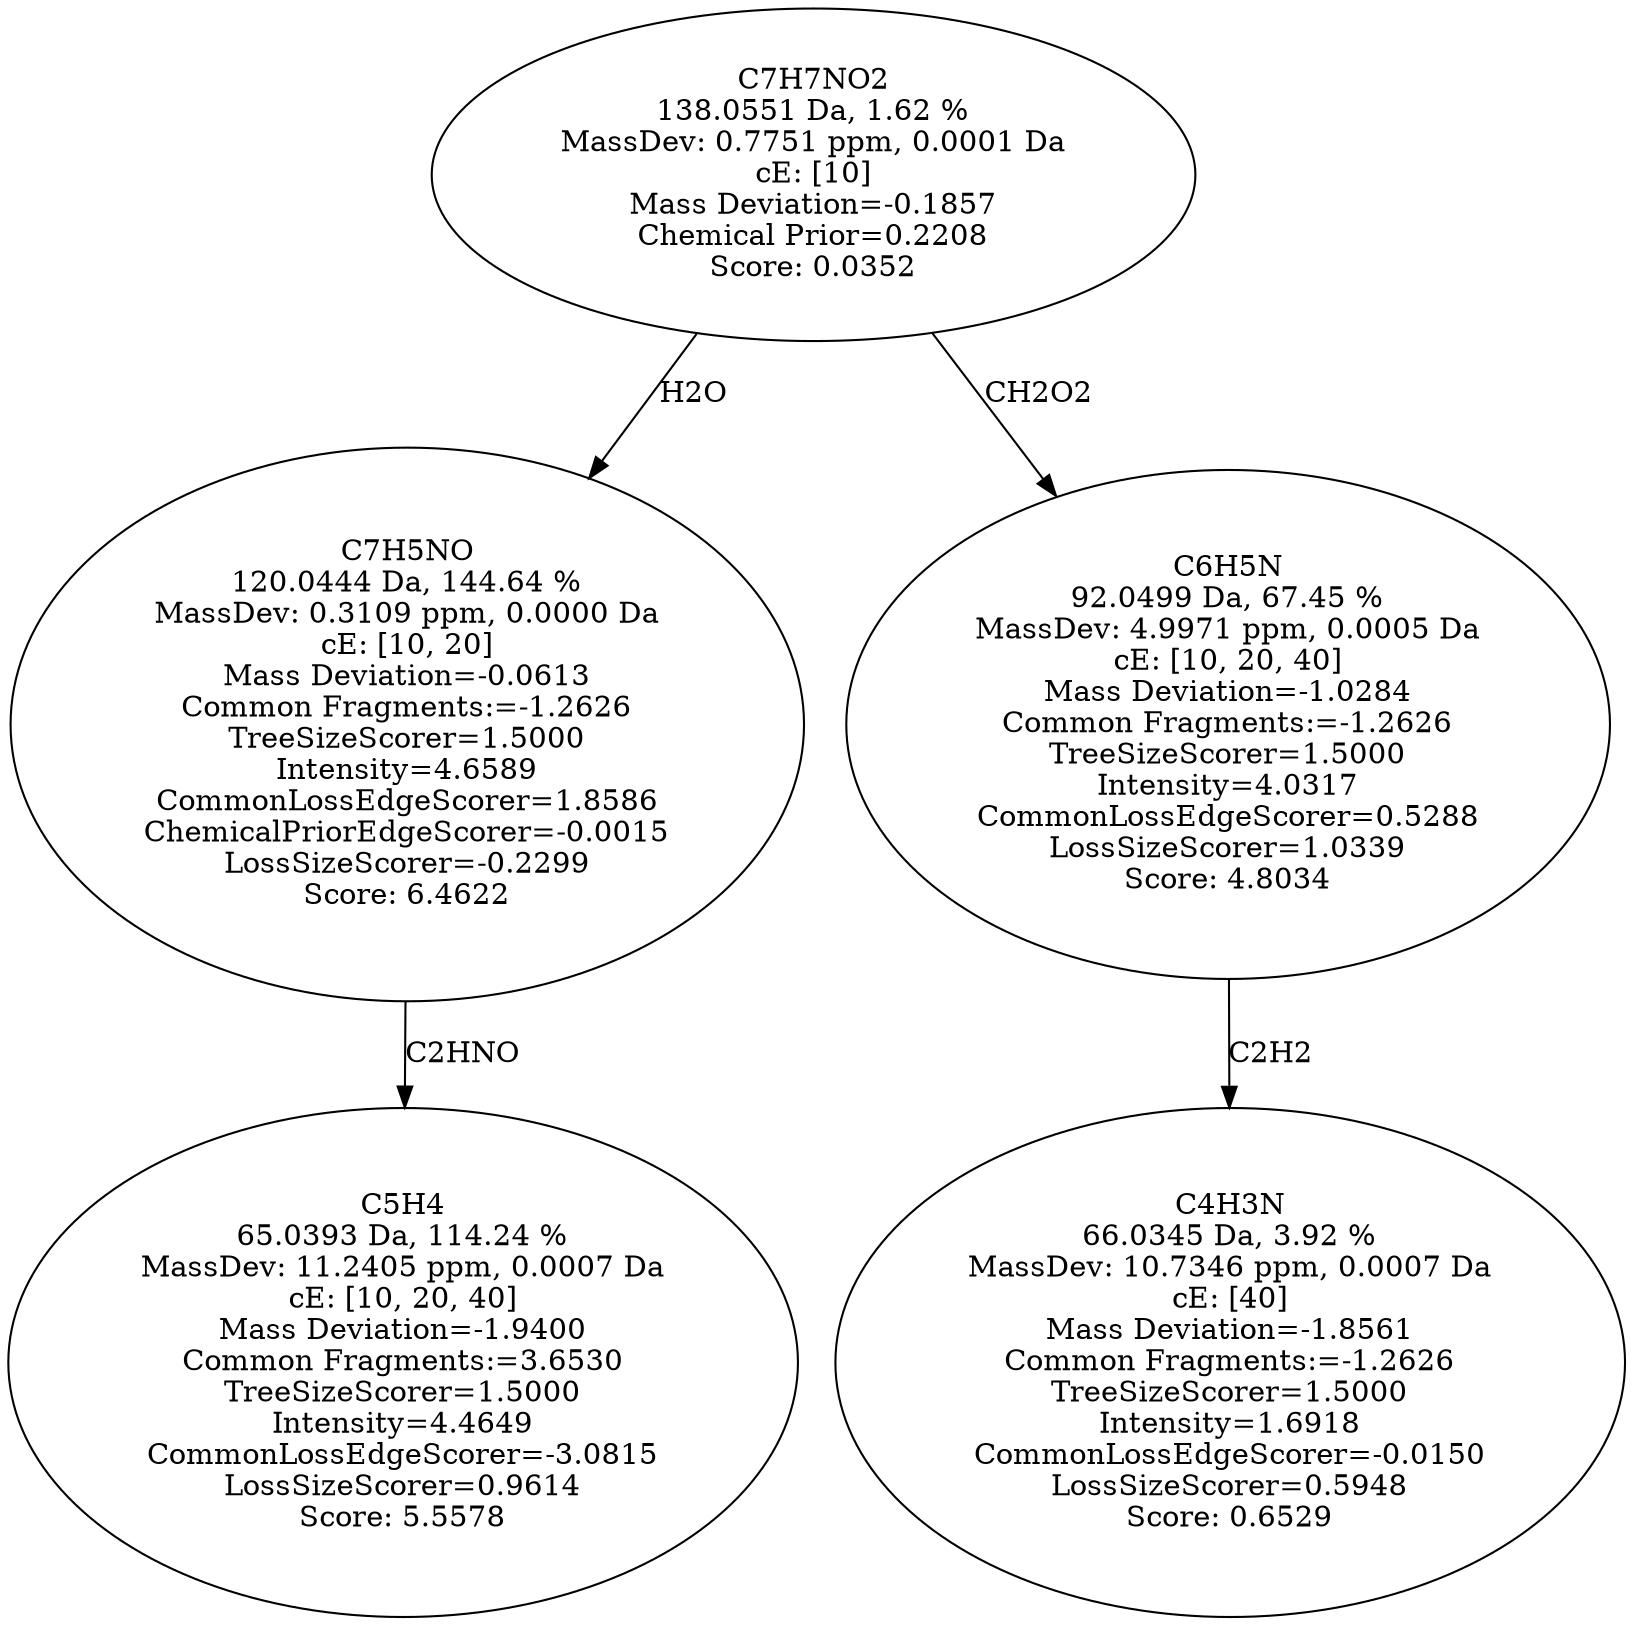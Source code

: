 strict digraph {
v1 [label="C5H4\n65.0393 Da, 114.24 %\nMassDev: 11.2405 ppm, 0.0007 Da\ncE: [10, 20, 40]\nMass Deviation=-1.9400\nCommon Fragments:=3.6530\nTreeSizeScorer=1.5000\nIntensity=4.4649\nCommonLossEdgeScorer=-3.0815\nLossSizeScorer=0.9614\nScore: 5.5578"];
v2 [label="C7H5NO\n120.0444 Da, 144.64 %\nMassDev: 0.3109 ppm, 0.0000 Da\ncE: [10, 20]\nMass Deviation=-0.0613\nCommon Fragments:=-1.2626\nTreeSizeScorer=1.5000\nIntensity=4.6589\nCommonLossEdgeScorer=1.8586\nChemicalPriorEdgeScorer=-0.0015\nLossSizeScorer=-0.2299\nScore: 6.4622"];
v3 [label="C4H3N\n66.0345 Da, 3.92 %\nMassDev: 10.7346 ppm, 0.0007 Da\ncE: [40]\nMass Deviation=-1.8561\nCommon Fragments:=-1.2626\nTreeSizeScorer=1.5000\nIntensity=1.6918\nCommonLossEdgeScorer=-0.0150\nLossSizeScorer=0.5948\nScore: 0.6529"];
v4 [label="C6H5N\n92.0499 Da, 67.45 %\nMassDev: 4.9971 ppm, 0.0005 Da\ncE: [10, 20, 40]\nMass Deviation=-1.0284\nCommon Fragments:=-1.2626\nTreeSizeScorer=1.5000\nIntensity=4.0317\nCommonLossEdgeScorer=0.5288\nLossSizeScorer=1.0339\nScore: 4.8034"];
v5 [label="C7H7NO2\n138.0551 Da, 1.62 %\nMassDev: 0.7751 ppm, 0.0001 Da\ncE: [10]\nMass Deviation=-0.1857\nChemical Prior=0.2208\nScore: 0.0352"];
v2 -> v1 [label="C2HNO"];
v5 -> v2 [label="H2O"];
v4 -> v3 [label="C2H2"];
v5 -> v4 [label="CH2O2"];
}